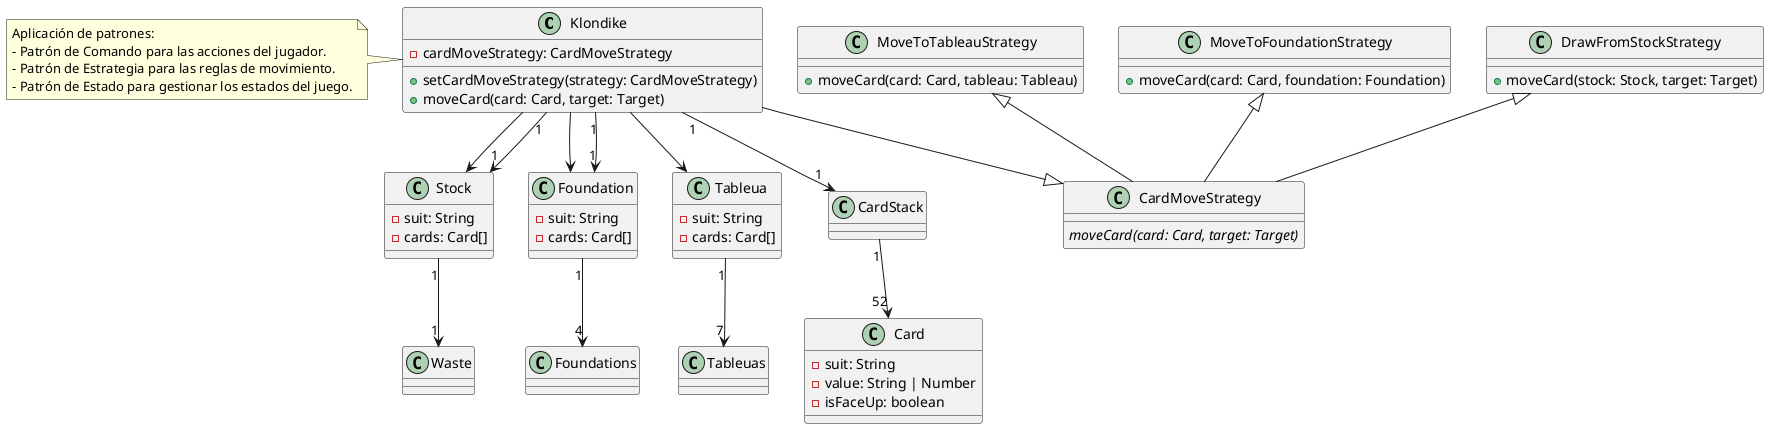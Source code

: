 @startuml

class Klondike {
  - cardMoveStrategy: CardMoveStrategy

  + setCardMoveStrategy(strategy: CardMoveStrategy)
  + moveCard(card: Card, target: Target)
}

class CardMoveStrategy {
  {abstract} moveCard(card: Card, target: Target)
}

class MoveToTableauStrategy {
  + moveCard(card: Card, tableau: Tableau)
}

class MoveToFoundationStrategy {
  + moveCard(card: Card, foundation: Foundation)
}

class DrawFromStockStrategy {
  + moveCard(stock: Stock, target: Target)
}

class Card {
  - suit: String
  - value: String | Number
  - isFaceUp: boolean
}

class Stock {
  - suit: String
  - cards: Card[]
}

class Foundation {
  - suit: String
  - cards: Card[]
}

class Tableua {
  - suit: String
  - cards: Card[]
}

Klondike --|> CardMoveStrategy
Klondike --> Foundation
Klondike --> Stock
Klondike --> Tableua
MoveToTableauStrategy <|-- CardMoveStrategy
MoveToFoundationStrategy <|-- CardMoveStrategy
DrawFromStockStrategy <|-- CardMoveStrategy
Klondike "1" --> "1" CardStack
CardStack "1" --> "52" Card
Klondike "1" --> "1" Stock
Stock "1" --> "1" Waste
Klondike "1" --> "1" Foundation
Foundation "1" --> "4" Foundations
Tableua "1" --> "7" Tableuas

note left of Klondike
  Aplicación de patrones:
  - Patrón de Comando para las acciones del jugador.
  - Patrón de Estrategia para las reglas de movimiento.
  - Patrón de Estado para gestionar los estados del juego.
end note

@enduml
